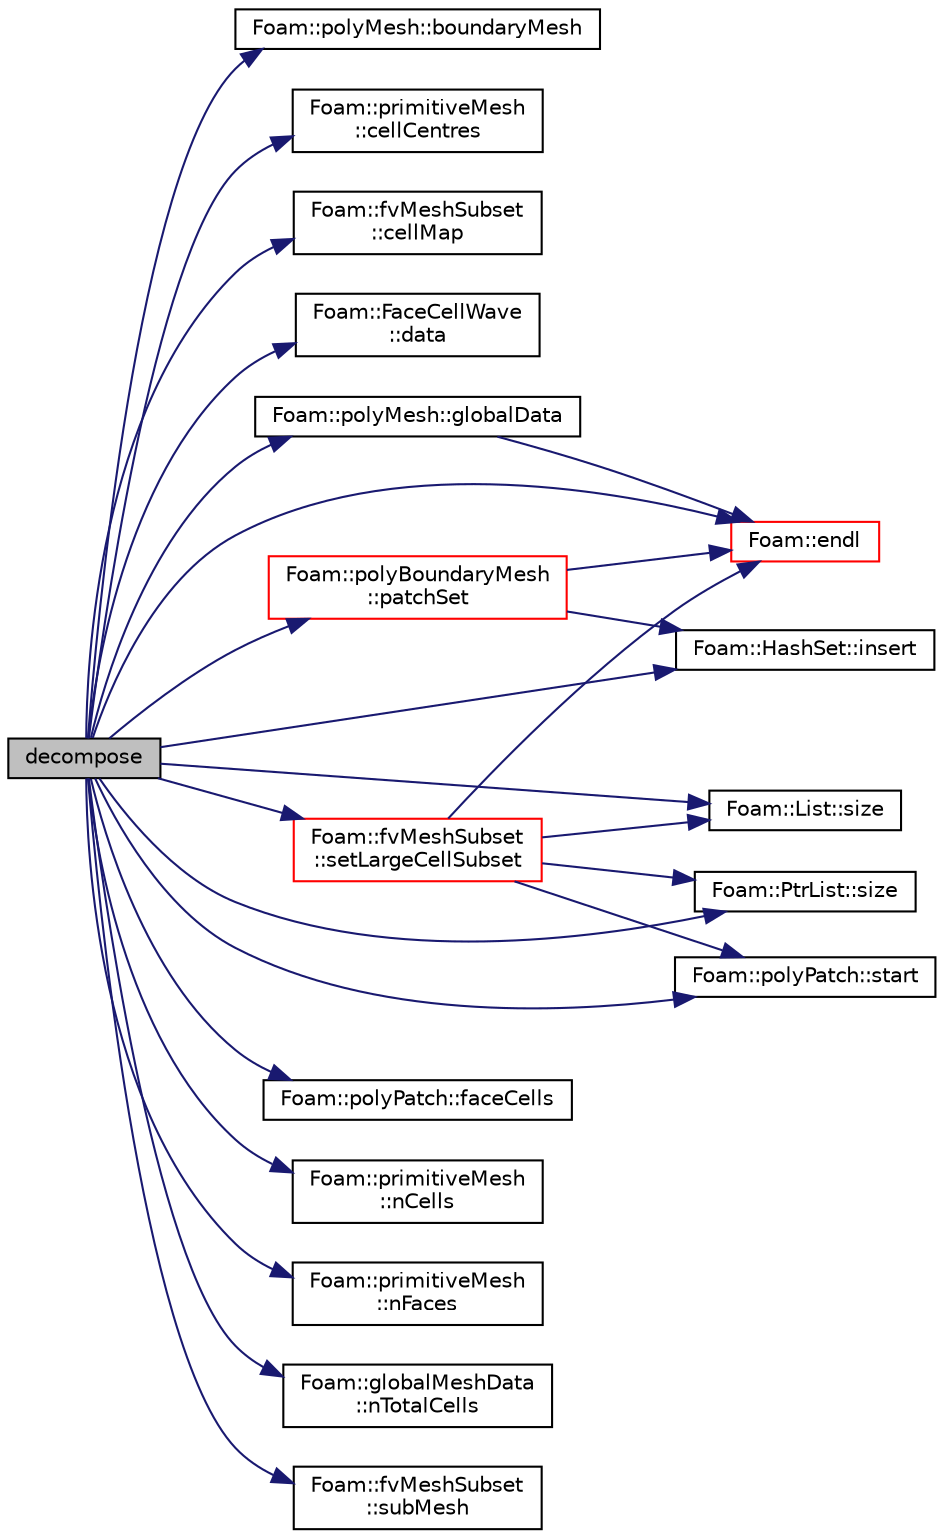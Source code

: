 digraph "decompose"
{
  bgcolor="transparent";
  edge [fontname="Helvetica",fontsize="10",labelfontname="Helvetica",labelfontsize="10"];
  node [fontname="Helvetica",fontsize="10",shape=record];
  rankdir="LR";
  Node1 [label="decompose",height=0.2,width=0.4,color="black", fillcolor="grey75", style="filled", fontcolor="black"];
  Node1 -> Node2 [color="midnightblue",fontsize="10",style="solid",fontname="Helvetica"];
  Node2 [label="Foam::polyMesh::boundaryMesh",height=0.2,width=0.4,color="black",URL="$a01905.html#a6b7f5ba89250dbd7a1c6c7860ab60fe3",tooltip="Return boundary mesh. "];
  Node1 -> Node3 [color="midnightblue",fontsize="10",style="solid",fontname="Helvetica"];
  Node3 [label="Foam::primitiveMesh\l::cellCentres",height=0.2,width=0.4,color="black",URL="$a01956.html#a18743c2f09a076c507cadbb35a86fb24"];
  Node1 -> Node4 [color="midnightblue",fontsize="10",style="solid",fontname="Helvetica"];
  Node4 [label="Foam::fvMeshSubset\l::cellMap",height=0.2,width=0.4,color="black",URL="$a00873.html#afd9ac94d6c1bef54ff46c9cfb0686a2c",tooltip="Return cell map. "];
  Node1 -> Node5 [color="midnightblue",fontsize="10",style="solid",fontname="Helvetica"];
  Node5 [label="Foam::FaceCellWave\l::data",height=0.2,width=0.4,color="black",URL="$a00714.html#af78cdd5c550b4c11f0b8b82154d09496",tooltip="Additional data to be passed into container. "];
  Node1 -> Node6 [color="midnightblue",fontsize="10",style="solid",fontname="Helvetica"];
  Node6 [label="Foam::endl",height=0.2,width=0.4,color="red",URL="$a10675.html#a2db8fe02a0d3909e9351bb4275b23ce4",tooltip="Add newline and flush stream. "];
  Node1 -> Node7 [color="midnightblue",fontsize="10",style="solid",fontname="Helvetica"];
  Node7 [label="Foam::polyPatch::faceCells",height=0.2,width=0.4,color="black",URL="$a01922.html#a7cbd3f7d875089fbed897f536ef662c9",tooltip="Return face-cell addressing. "];
  Node1 -> Node8 [color="midnightblue",fontsize="10",style="solid",fontname="Helvetica"];
  Node8 [label="Foam::polyMesh::globalData",height=0.2,width=0.4,color="black",URL="$a01905.html#ad152d9d2d71b7bb6ab77c5ef580cb8ee",tooltip="Return parallel info. "];
  Node8 -> Node6 [color="midnightblue",fontsize="10",style="solid",fontname="Helvetica"];
  Node1 -> Node9 [color="midnightblue",fontsize="10",style="solid",fontname="Helvetica"];
  Node9 [label="Foam::HashSet::insert",height=0.2,width=0.4,color="black",URL="$a00974.html#a49f0753d9652681fc3a81f59951a0ad7",tooltip="Insert a new entry. "];
  Node1 -> Node10 [color="midnightblue",fontsize="10",style="solid",fontname="Helvetica"];
  Node10 [label="Foam::primitiveMesh\l::nCells",height=0.2,width=0.4,color="black",URL="$a01956.html#ae79b5e96cf8d9a4e6b3993e6f2709374"];
  Node1 -> Node11 [color="midnightblue",fontsize="10",style="solid",fontname="Helvetica"];
  Node11 [label="Foam::primitiveMesh\l::nFaces",height=0.2,width=0.4,color="black",URL="$a01956.html#a9be088de373a98524a153de7da0e92e8"];
  Node1 -> Node12 [color="midnightblue",fontsize="10",style="solid",fontname="Helvetica"];
  Node12 [label="Foam::globalMeshData\l::nTotalCells",height=0.2,width=0.4,color="black",URL="$a00925.html#a0c74afe8b415da10b6dd87d084d79b7f",tooltip="Return total number of cells in decomposed mesh. "];
  Node1 -> Node13 [color="midnightblue",fontsize="10",style="solid",fontname="Helvetica"];
  Node13 [label="Foam::polyBoundaryMesh\l::patchSet",height=0.2,width=0.4,color="red",URL="$a01899.html#aaab6315ef003537187584006f4c14d30",tooltip="Return the set of patch IDs corresponding to the given names. "];
  Node13 -> Node6 [color="midnightblue",fontsize="10",style="solid",fontname="Helvetica"];
  Node13 -> Node9 [color="midnightblue",fontsize="10",style="solid",fontname="Helvetica"];
  Node1 -> Node14 [color="midnightblue",fontsize="10",style="solid",fontname="Helvetica"];
  Node14 [label="Foam::fvMeshSubset\l::setLargeCellSubset",height=0.2,width=0.4,color="red",URL="$a00873.html#aa5aecd31ebb23c10811eb60949808165",tooltip="Set the subset from all cells with region == currentRegion. "];
  Node14 -> Node6 [color="midnightblue",fontsize="10",style="solid",fontname="Helvetica"];
  Node14 -> Node15 [color="midnightblue",fontsize="10",style="solid",fontname="Helvetica"];
  Node15 [label="Foam::List::size",height=0.2,width=0.4,color="black",URL="$a01355.html#a8a5f6fa29bd4b500caf186f60245b384",tooltip="Override size to be inconsistent with allocated storage. "];
  Node14 -> Node16 [color="midnightblue",fontsize="10",style="solid",fontname="Helvetica"];
  Node16 [label="Foam::PtrList::size",height=0.2,width=0.4,color="black",URL="$a02020.html#a723361dc2020160f5492e8fe2d09fa44",tooltip="Return the number of elements in the PtrList. "];
  Node14 -> Node17 [color="midnightblue",fontsize="10",style="solid",fontname="Helvetica"];
  Node17 [label="Foam::polyPatch::start",height=0.2,width=0.4,color="black",URL="$a01922.html#a861f370e41af7d54d7ff91da65de6e6a",tooltip="Return start label of this patch in the polyMesh face list. "];
  Node1 -> Node15 [color="midnightblue",fontsize="10",style="solid",fontname="Helvetica"];
  Node1 -> Node16 [color="midnightblue",fontsize="10",style="solid",fontname="Helvetica"];
  Node1 -> Node17 [color="midnightblue",fontsize="10",style="solid",fontname="Helvetica"];
  Node1 -> Node18 [color="midnightblue",fontsize="10",style="solid",fontname="Helvetica"];
  Node18 [label="Foam::fvMeshSubset\l::subMesh",height=0.2,width=0.4,color="black",URL="$a00873.html#aa5c82df26de1b95693ad1cf8090e0d3f",tooltip="Return reference to subset mesh. "];
}
